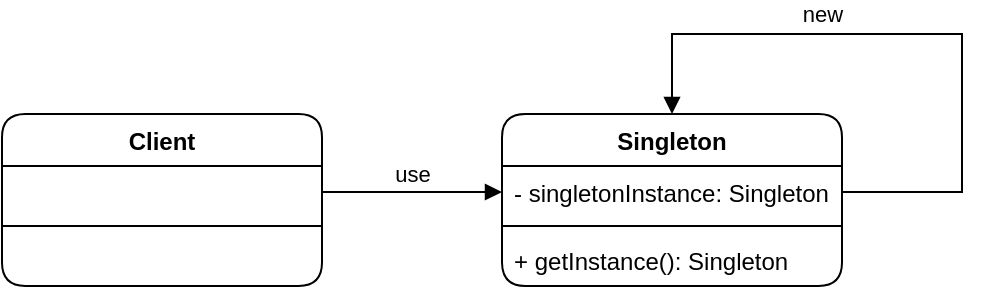 <mxfile version="20.5.2" type="device"><diagram id="6Ut0O4sN1fl0aMmQ9kzw" name="Página-1"><mxGraphModel dx="658" dy="364" grid="1" gridSize="10" guides="1" tooltips="1" connect="1" arrows="1" fold="1" page="1" pageScale="1" pageWidth="827" pageHeight="1169" math="0" shadow="0"><root><mxCell id="0"/><mxCell id="1" parent="0"/><mxCell id="2bnP38-eCPSGR5R0TU1_-1" value="Client" style="swimlane;fontStyle=1;align=center;verticalAlign=top;childLayout=stackLayout;horizontal=1;startSize=26;horizontalStack=0;resizeParent=1;resizeParentMax=0;resizeLast=0;collapsible=1;marginBottom=0;rounded=1;" vertex="1" parent="1"><mxGeometry x="120" y="171" width="160" height="86" as="geometry"/></mxCell><mxCell id="2bnP38-eCPSGR5R0TU1_-2" value=" " style="text;strokeColor=none;fillColor=none;align=left;verticalAlign=top;spacingLeft=4;spacingRight=4;overflow=hidden;rotatable=0;points=[[0,0.5],[1,0.5]];portConstraint=eastwest;" vertex="1" parent="2bnP38-eCPSGR5R0TU1_-1"><mxGeometry y="26" width="160" height="26" as="geometry"/></mxCell><mxCell id="2bnP38-eCPSGR5R0TU1_-3" value="" style="line;strokeWidth=1;fillColor=none;align=left;verticalAlign=middle;spacingTop=-1;spacingLeft=3;spacingRight=3;rotatable=0;labelPosition=right;points=[];portConstraint=eastwest;strokeColor=inherit;" vertex="1" parent="2bnP38-eCPSGR5R0TU1_-1"><mxGeometry y="52" width="160" height="8" as="geometry"/></mxCell><mxCell id="2bnP38-eCPSGR5R0TU1_-4" value=" " style="text;strokeColor=none;fillColor=none;align=left;verticalAlign=top;spacingLeft=4;spacingRight=4;overflow=hidden;rotatable=0;points=[[0,0.5],[1,0.5]];portConstraint=eastwest;" vertex="1" parent="2bnP38-eCPSGR5R0TU1_-1"><mxGeometry y="60" width="160" height="26" as="geometry"/></mxCell><mxCell id="2bnP38-eCPSGR5R0TU1_-9" value="Singleton&#10;" style="swimlane;fontStyle=1;align=center;verticalAlign=top;childLayout=stackLayout;horizontal=1;startSize=26;horizontalStack=0;resizeParent=1;resizeParentMax=0;resizeLast=0;collapsible=1;marginBottom=0;rounded=1;" vertex="1" parent="1"><mxGeometry x="370" y="171" width="170" height="86" as="geometry"/></mxCell><mxCell id="2bnP38-eCPSGR5R0TU1_-10" value="- singletonInstance: Singleton" style="text;strokeColor=none;fillColor=none;align=left;verticalAlign=top;spacingLeft=4;spacingRight=4;overflow=hidden;rotatable=0;points=[[0,0.5],[1,0.5]];portConstraint=eastwest;rounded=1;" vertex="1" parent="2bnP38-eCPSGR5R0TU1_-9"><mxGeometry y="26" width="170" height="26" as="geometry"/></mxCell><mxCell id="2bnP38-eCPSGR5R0TU1_-11" value="" style="line;strokeWidth=1;fillColor=none;align=left;verticalAlign=middle;spacingTop=-1;spacingLeft=3;spacingRight=3;rotatable=0;labelPosition=right;points=[];portConstraint=eastwest;strokeColor=inherit;rounded=1;" vertex="1" parent="2bnP38-eCPSGR5R0TU1_-9"><mxGeometry y="52" width="170" height="8" as="geometry"/></mxCell><mxCell id="2bnP38-eCPSGR5R0TU1_-12" value="+ getInstance(): Singleton" style="text;strokeColor=none;fillColor=none;align=left;verticalAlign=top;spacingLeft=4;spacingRight=4;overflow=hidden;rotatable=0;points=[[0,0.5],[1,0.5]];portConstraint=eastwest;rounded=1;" vertex="1" parent="2bnP38-eCPSGR5R0TU1_-9"><mxGeometry y="60" width="170" height="26" as="geometry"/></mxCell><mxCell id="2bnP38-eCPSGR5R0TU1_-13" value="new" style="html=1;verticalAlign=bottom;endArrow=block;rounded=0;exitX=1;exitY=0.5;exitDx=0;exitDy=0;entryX=0.5;entryY=0;entryDx=0;entryDy=0;" edge="1" parent="2bnP38-eCPSGR5R0TU1_-9" source="2bnP38-eCPSGR5R0TU1_-10" target="2bnP38-eCPSGR5R0TU1_-9"><mxGeometry x="0.29" y="-1" width="80" relative="1" as="geometry"><mxPoint x="190" y="50" as="sourcePoint"/><mxPoint x="80" y="-40" as="targetPoint"/><Array as="points"><mxPoint x="230" y="39"/><mxPoint x="230" y="-40"/><mxPoint x="85" y="-40"/></Array><mxPoint as="offset"/></mxGeometry></mxCell><mxCell id="2bnP38-eCPSGR5R0TU1_-14" value="use" style="html=1;verticalAlign=bottom;endArrow=block;rounded=0;exitX=1;exitY=0.5;exitDx=0;exitDy=0;entryX=0;entryY=0.5;entryDx=0;entryDy=0;" edge="1" parent="1" source="2bnP38-eCPSGR5R0TU1_-2" target="2bnP38-eCPSGR5R0TU1_-10"><mxGeometry width="80" relative="1" as="geometry"><mxPoint x="330" y="220" as="sourcePoint"/><mxPoint x="410" y="220" as="targetPoint"/></mxGeometry></mxCell></root></mxGraphModel></diagram></mxfile>